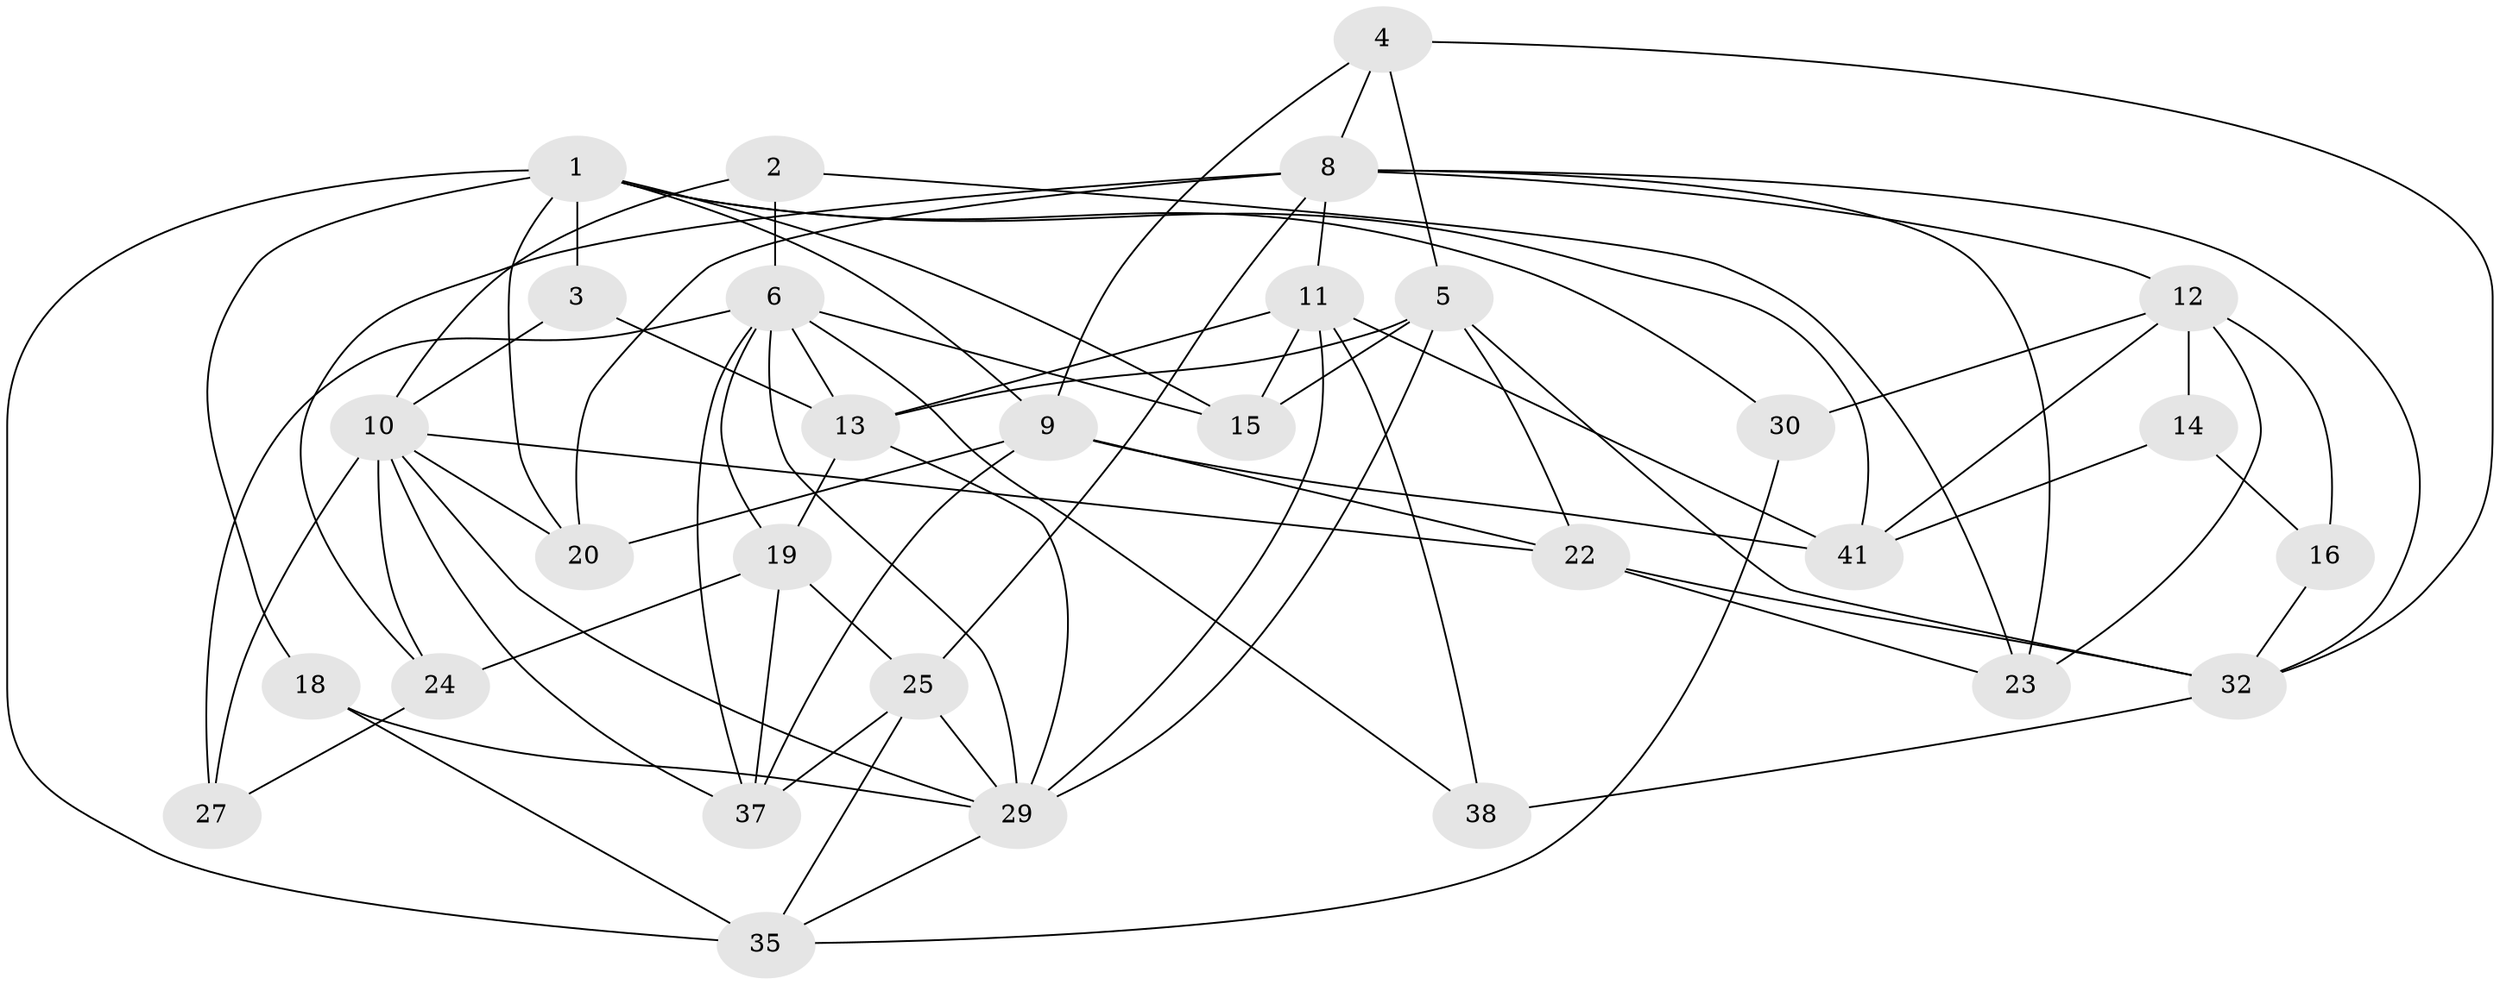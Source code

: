// Generated by graph-tools (version 1.1) at 2025/52/02/27/25 19:52:08]
// undirected, 30 vertices, 75 edges
graph export_dot {
graph [start="1"]
  node [color=gray90,style=filled];
  1 [super="+48"];
  2;
  3;
  4;
  5 [super="+7"];
  6 [super="+40"];
  8 [super="+33"];
  9 [super="+46"];
  10 [super="+43"];
  11 [super="+28"];
  12 [super="+49"];
  13 [super="+17"];
  14 [super="+34"];
  15 [super="+26"];
  16 [super="+36"];
  18;
  19 [super="+21"];
  20 [super="+44"];
  22 [super="+50"];
  23 [super="+31"];
  24;
  25 [super="+39"];
  27;
  29 [super="+47"];
  30;
  32 [super="+51"];
  35;
  37 [super="+45"];
  38;
  41 [super="+42"];
  1 -- 18;
  1 -- 3;
  1 -- 30;
  1 -- 35 [weight=2];
  1 -- 41;
  1 -- 9;
  1 -- 20;
  1 -- 15;
  2 -- 6 [weight=2];
  2 -- 10;
  2 -- 23;
  3 -- 13;
  3 -- 10;
  4 -- 32;
  4 -- 9;
  4 -- 8;
  4 -- 5;
  5 -- 29;
  5 -- 13;
  5 -- 15;
  5 -- 32;
  5 -- 22;
  6 -- 13;
  6 -- 29;
  6 -- 15;
  6 -- 27;
  6 -- 38;
  6 -- 37;
  6 -- 19;
  8 -- 20;
  8 -- 23;
  8 -- 32;
  8 -- 24;
  8 -- 11;
  8 -- 12;
  8 -- 25;
  9 -- 37;
  9 -- 22;
  9 -- 41;
  9 -- 20;
  10 -- 29;
  10 -- 22 [weight=2];
  10 -- 24;
  10 -- 37;
  10 -- 20;
  10 -- 27;
  11 -- 13;
  11 -- 38;
  11 -- 41;
  11 -- 29;
  11 -- 15;
  12 -- 41;
  12 -- 16;
  12 -- 30;
  12 -- 23;
  12 -- 14 [weight=2];
  13 -- 19;
  13 -- 29 [weight=2];
  14 -- 16 [weight=2];
  14 -- 41;
  16 -- 32;
  18 -- 29;
  18 -- 35;
  19 -- 24;
  19 -- 25;
  19 -- 37;
  22 -- 23;
  22 -- 32;
  24 -- 27;
  25 -- 37;
  25 -- 35;
  25 -- 29;
  29 -- 35;
  30 -- 35;
  32 -- 38;
}
